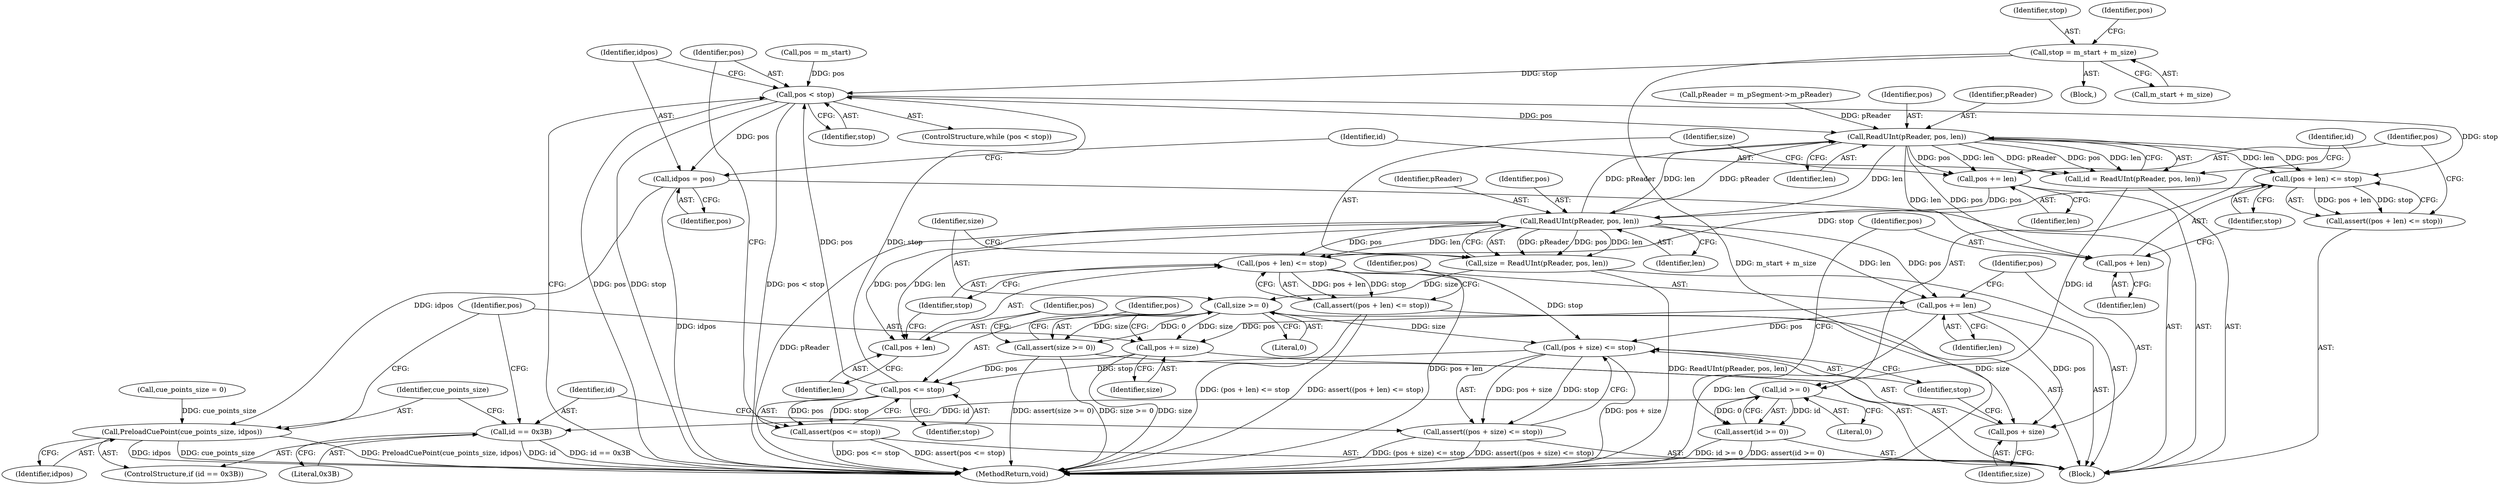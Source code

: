 digraph "1_Android_cc274e2abe8b2a6698a5c47d8aa4bb45f1f9538d_25@integer" {
"1000124" [label="(Call,stop = m_start + m_size)"];
"1000138" [label="(Call,pos < stop)"];
"1000143" [label="(Call,idpos = pos)"];
"1000197" [label="(Call,PreloadCuePoint(cue_points_size, idpos))"];
"1000150" [label="(Call,ReadUInt(pReader, pos, len))"];
"1000148" [label="(Call,id = ReadUInt(pReader, pos, len))"];
"1000155" [label="(Call,id >= 0)"];
"1000154" [label="(Call,assert(id >= 0))"];
"1000194" [label="(Call,id == 0x3B)"];
"1000159" [label="(Call,(pos + len) <= stop)"];
"1000158" [label="(Call,assert((pos + len) <= stop))"];
"1000179" [label="(Call,(pos + len) <= stop)"];
"1000178" [label="(Call,assert((pos + len) <= stop))"];
"1000188" [label="(Call,(pos + size) <= stop)"];
"1000187" [label="(Call,assert((pos + size) <= stop))"];
"1000204" [label="(Call,pos <= stop)"];
"1000203" [label="(Call,assert(pos <= stop))"];
"1000160" [label="(Call,pos + len)"];
"1000164" [label="(Call,pos += len)"];
"1000170" [label="(Call,ReadUInt(pReader, pos, len))"];
"1000168" [label="(Call,size = ReadUInt(pReader, pos, len))"];
"1000175" [label="(Call,size >= 0)"];
"1000174" [label="(Call,assert(size >= 0))"];
"1000189" [label="(Call,pos + size)"];
"1000200" [label="(Call,pos += size)"];
"1000180" [label="(Call,pos + len)"];
"1000184" [label="(Call,pos += len)"];
"1000205" [label="(Identifier,pos)"];
"1000154" [label="(Call,assert(id >= 0))"];
"1000168" [label="(Call,size = ReadUInt(pReader, pos, len))"];
"1000201" [label="(Identifier,pos)"];
"1000189" [label="(Call,pos + size)"];
"1000148" [label="(Call,id = ReadUInt(pReader, pos, len))"];
"1000195" [label="(Identifier,id)"];
"1000138" [label="(Call,pos < stop)"];
"1000190" [label="(Identifier,pos)"];
"1000185" [label="(Identifier,pos)"];
"1000193" [label="(ControlStructure,if (id == 0x3B))"];
"1000175" [label="(Call,size >= 0)"];
"1000176" [label="(Identifier,size)"];
"1000182" [label="(Identifier,len)"];
"1000149" [label="(Identifier,id)"];
"1000163" [label="(Identifier,stop)"];
"1000203" [label="(Call,assert(pos <= stop))"];
"1000196" [label="(Literal,0x3B)"];
"1000155" [label="(Call,id >= 0)"];
"1000169" [label="(Identifier,size)"];
"1000179" [label="(Call,(pos + len) <= stop)"];
"1000139" [label="(Identifier,pos)"];
"1000174" [label="(Call,assert(size >= 0))"];
"1000170" [label="(Call,ReadUInt(pReader, pos, len))"];
"1000206" [label="(Identifier,stop)"];
"1000166" [label="(Identifier,len)"];
"1000152" [label="(Identifier,pos)"];
"1000159" [label="(Call,(pos + len) <= stop)"];
"1000171" [label="(Identifier,pReader)"];
"1000192" [label="(Identifier,stop)"];
"1000140" [label="(Identifier,stop)"];
"1000202" [label="(Identifier,size)"];
"1000162" [label="(Identifier,len)"];
"1000145" [label="(Identifier,pos)"];
"1000187" [label="(Call,assert((pos + size) <= stop))"];
"1000178" [label="(Call,assert((pos + len) <= stop))"];
"1000200" [label="(Call,pos += size)"];
"1000180" [label="(Call,pos + len)"];
"1000181" [label="(Identifier,pos)"];
"1000161" [label="(Identifier,pos)"];
"1000151" [label="(Identifier,pReader)"];
"1000125" [label="(Identifier,stop)"];
"1000186" [label="(Identifier,len)"];
"1000177" [label="(Literal,0)"];
"1000131" [label="(Identifier,pos)"];
"1000144" [label="(Identifier,idpos)"];
"1000204" [label="(Call,pos <= stop)"];
"1000143" [label="(Call,idpos = pos)"];
"1000150" [label="(Call,ReadUInt(pReader, pos, len))"];
"1000153" [label="(Identifier,len)"];
"1000160" [label="(Call,pos + len)"];
"1000137" [label="(ControlStructure,while (pos < stop))"];
"1000164" [label="(Call,pos += len)"];
"1000173" [label="(Identifier,len)"];
"1000118" [label="(Call,pReader = m_pSegment->m_pReader)"];
"1000207" [label="(MethodReturn,void)"];
"1000165" [label="(Identifier,pos)"];
"1000199" [label="(Identifier,idpos)"];
"1000141" [label="(Block,)"];
"1000198" [label="(Identifier,cue_points_size)"];
"1000156" [label="(Identifier,id)"];
"1000106" [label="(Block,)"];
"1000194" [label="(Call,id == 0x3B)"];
"1000158" [label="(Call,assert((pos + len) <= stop))"];
"1000184" [label="(Call,pos += len)"];
"1000191" [label="(Identifier,size)"];
"1000130" [label="(Call,pos = m_start)"];
"1000124" [label="(Call,stop = m_start + m_size)"];
"1000126" [label="(Call,m_start + m_size)"];
"1000183" [label="(Identifier,stop)"];
"1000134" [label="(Call,cue_points_size = 0)"];
"1000157" [label="(Literal,0)"];
"1000188" [label="(Call,(pos + size) <= stop)"];
"1000197" [label="(Call,PreloadCuePoint(cue_points_size, idpos))"];
"1000172" [label="(Identifier,pos)"];
"1000124" -> "1000106"  [label="AST: "];
"1000124" -> "1000126"  [label="CFG: "];
"1000125" -> "1000124"  [label="AST: "];
"1000126" -> "1000124"  [label="AST: "];
"1000131" -> "1000124"  [label="CFG: "];
"1000124" -> "1000207"  [label="DDG: m_start + m_size"];
"1000124" -> "1000138"  [label="DDG: stop"];
"1000138" -> "1000137"  [label="AST: "];
"1000138" -> "1000140"  [label="CFG: "];
"1000139" -> "1000138"  [label="AST: "];
"1000140" -> "1000138"  [label="AST: "];
"1000144" -> "1000138"  [label="CFG: "];
"1000207" -> "1000138"  [label="CFG: "];
"1000138" -> "1000207"  [label="DDG: pos"];
"1000138" -> "1000207"  [label="DDG: stop"];
"1000138" -> "1000207"  [label="DDG: pos < stop"];
"1000204" -> "1000138"  [label="DDG: pos"];
"1000204" -> "1000138"  [label="DDG: stop"];
"1000130" -> "1000138"  [label="DDG: pos"];
"1000138" -> "1000143"  [label="DDG: pos"];
"1000138" -> "1000150"  [label="DDG: pos"];
"1000138" -> "1000159"  [label="DDG: stop"];
"1000143" -> "1000141"  [label="AST: "];
"1000143" -> "1000145"  [label="CFG: "];
"1000144" -> "1000143"  [label="AST: "];
"1000145" -> "1000143"  [label="AST: "];
"1000149" -> "1000143"  [label="CFG: "];
"1000143" -> "1000207"  [label="DDG: idpos"];
"1000143" -> "1000197"  [label="DDG: idpos"];
"1000197" -> "1000193"  [label="AST: "];
"1000197" -> "1000199"  [label="CFG: "];
"1000198" -> "1000197"  [label="AST: "];
"1000199" -> "1000197"  [label="AST: "];
"1000201" -> "1000197"  [label="CFG: "];
"1000197" -> "1000207"  [label="DDG: PreloadCuePoint(cue_points_size, idpos)"];
"1000197" -> "1000207"  [label="DDG: idpos"];
"1000197" -> "1000207"  [label="DDG: cue_points_size"];
"1000134" -> "1000197"  [label="DDG: cue_points_size"];
"1000150" -> "1000148"  [label="AST: "];
"1000150" -> "1000153"  [label="CFG: "];
"1000151" -> "1000150"  [label="AST: "];
"1000152" -> "1000150"  [label="AST: "];
"1000153" -> "1000150"  [label="AST: "];
"1000148" -> "1000150"  [label="CFG: "];
"1000150" -> "1000148"  [label="DDG: pReader"];
"1000150" -> "1000148"  [label="DDG: pos"];
"1000150" -> "1000148"  [label="DDG: len"];
"1000170" -> "1000150"  [label="DDG: pReader"];
"1000170" -> "1000150"  [label="DDG: len"];
"1000118" -> "1000150"  [label="DDG: pReader"];
"1000150" -> "1000159"  [label="DDG: pos"];
"1000150" -> "1000159"  [label="DDG: len"];
"1000150" -> "1000160"  [label="DDG: pos"];
"1000150" -> "1000160"  [label="DDG: len"];
"1000150" -> "1000164"  [label="DDG: len"];
"1000150" -> "1000164"  [label="DDG: pos"];
"1000150" -> "1000170"  [label="DDG: pReader"];
"1000150" -> "1000170"  [label="DDG: len"];
"1000148" -> "1000141"  [label="AST: "];
"1000149" -> "1000148"  [label="AST: "];
"1000156" -> "1000148"  [label="CFG: "];
"1000148" -> "1000155"  [label="DDG: id"];
"1000155" -> "1000154"  [label="AST: "];
"1000155" -> "1000157"  [label="CFG: "];
"1000156" -> "1000155"  [label="AST: "];
"1000157" -> "1000155"  [label="AST: "];
"1000154" -> "1000155"  [label="CFG: "];
"1000155" -> "1000154"  [label="DDG: id"];
"1000155" -> "1000154"  [label="DDG: 0"];
"1000155" -> "1000194"  [label="DDG: id"];
"1000154" -> "1000141"  [label="AST: "];
"1000161" -> "1000154"  [label="CFG: "];
"1000154" -> "1000207"  [label="DDG: assert(id >= 0)"];
"1000154" -> "1000207"  [label="DDG: id >= 0"];
"1000194" -> "1000193"  [label="AST: "];
"1000194" -> "1000196"  [label="CFG: "];
"1000195" -> "1000194"  [label="AST: "];
"1000196" -> "1000194"  [label="AST: "];
"1000198" -> "1000194"  [label="CFG: "];
"1000201" -> "1000194"  [label="CFG: "];
"1000194" -> "1000207"  [label="DDG: id == 0x3B"];
"1000194" -> "1000207"  [label="DDG: id"];
"1000159" -> "1000158"  [label="AST: "];
"1000159" -> "1000163"  [label="CFG: "];
"1000160" -> "1000159"  [label="AST: "];
"1000163" -> "1000159"  [label="AST: "];
"1000158" -> "1000159"  [label="CFG: "];
"1000159" -> "1000158"  [label="DDG: pos + len"];
"1000159" -> "1000158"  [label="DDG: stop"];
"1000159" -> "1000179"  [label="DDG: stop"];
"1000158" -> "1000141"  [label="AST: "];
"1000165" -> "1000158"  [label="CFG: "];
"1000179" -> "1000178"  [label="AST: "];
"1000179" -> "1000183"  [label="CFG: "];
"1000180" -> "1000179"  [label="AST: "];
"1000183" -> "1000179"  [label="AST: "];
"1000178" -> "1000179"  [label="CFG: "];
"1000179" -> "1000207"  [label="DDG: pos + len"];
"1000179" -> "1000178"  [label="DDG: pos + len"];
"1000179" -> "1000178"  [label="DDG: stop"];
"1000170" -> "1000179"  [label="DDG: pos"];
"1000170" -> "1000179"  [label="DDG: len"];
"1000179" -> "1000188"  [label="DDG: stop"];
"1000178" -> "1000141"  [label="AST: "];
"1000185" -> "1000178"  [label="CFG: "];
"1000178" -> "1000207"  [label="DDG: (pos + len) <= stop"];
"1000178" -> "1000207"  [label="DDG: assert((pos + len) <= stop)"];
"1000188" -> "1000187"  [label="AST: "];
"1000188" -> "1000192"  [label="CFG: "];
"1000189" -> "1000188"  [label="AST: "];
"1000192" -> "1000188"  [label="AST: "];
"1000187" -> "1000188"  [label="CFG: "];
"1000188" -> "1000207"  [label="DDG: pos + size"];
"1000188" -> "1000187"  [label="DDG: pos + size"];
"1000188" -> "1000187"  [label="DDG: stop"];
"1000184" -> "1000188"  [label="DDG: pos"];
"1000175" -> "1000188"  [label="DDG: size"];
"1000188" -> "1000204"  [label="DDG: stop"];
"1000187" -> "1000141"  [label="AST: "];
"1000195" -> "1000187"  [label="CFG: "];
"1000187" -> "1000207"  [label="DDG: assert((pos + size) <= stop)"];
"1000187" -> "1000207"  [label="DDG: (pos + size) <= stop"];
"1000204" -> "1000203"  [label="AST: "];
"1000204" -> "1000206"  [label="CFG: "];
"1000205" -> "1000204"  [label="AST: "];
"1000206" -> "1000204"  [label="AST: "];
"1000203" -> "1000204"  [label="CFG: "];
"1000204" -> "1000203"  [label="DDG: pos"];
"1000204" -> "1000203"  [label="DDG: stop"];
"1000200" -> "1000204"  [label="DDG: pos"];
"1000203" -> "1000141"  [label="AST: "];
"1000139" -> "1000203"  [label="CFG: "];
"1000203" -> "1000207"  [label="DDG: assert(pos <= stop)"];
"1000203" -> "1000207"  [label="DDG: pos <= stop"];
"1000160" -> "1000162"  [label="CFG: "];
"1000161" -> "1000160"  [label="AST: "];
"1000162" -> "1000160"  [label="AST: "];
"1000163" -> "1000160"  [label="CFG: "];
"1000164" -> "1000141"  [label="AST: "];
"1000164" -> "1000166"  [label="CFG: "];
"1000165" -> "1000164"  [label="AST: "];
"1000166" -> "1000164"  [label="AST: "];
"1000169" -> "1000164"  [label="CFG: "];
"1000164" -> "1000170"  [label="DDG: pos"];
"1000170" -> "1000168"  [label="AST: "];
"1000170" -> "1000173"  [label="CFG: "];
"1000171" -> "1000170"  [label="AST: "];
"1000172" -> "1000170"  [label="AST: "];
"1000173" -> "1000170"  [label="AST: "];
"1000168" -> "1000170"  [label="CFG: "];
"1000170" -> "1000207"  [label="DDG: pReader"];
"1000170" -> "1000168"  [label="DDG: pReader"];
"1000170" -> "1000168"  [label="DDG: pos"];
"1000170" -> "1000168"  [label="DDG: len"];
"1000170" -> "1000180"  [label="DDG: pos"];
"1000170" -> "1000180"  [label="DDG: len"];
"1000170" -> "1000184"  [label="DDG: len"];
"1000170" -> "1000184"  [label="DDG: pos"];
"1000168" -> "1000141"  [label="AST: "];
"1000169" -> "1000168"  [label="AST: "];
"1000176" -> "1000168"  [label="CFG: "];
"1000168" -> "1000207"  [label="DDG: ReadUInt(pReader, pos, len)"];
"1000168" -> "1000175"  [label="DDG: size"];
"1000175" -> "1000174"  [label="AST: "];
"1000175" -> "1000177"  [label="CFG: "];
"1000176" -> "1000175"  [label="AST: "];
"1000177" -> "1000175"  [label="AST: "];
"1000174" -> "1000175"  [label="CFG: "];
"1000175" -> "1000174"  [label="DDG: size"];
"1000175" -> "1000174"  [label="DDG: 0"];
"1000175" -> "1000189"  [label="DDG: size"];
"1000175" -> "1000200"  [label="DDG: size"];
"1000174" -> "1000141"  [label="AST: "];
"1000181" -> "1000174"  [label="CFG: "];
"1000174" -> "1000207"  [label="DDG: assert(size >= 0)"];
"1000174" -> "1000207"  [label="DDG: size >= 0"];
"1000189" -> "1000191"  [label="CFG: "];
"1000190" -> "1000189"  [label="AST: "];
"1000191" -> "1000189"  [label="AST: "];
"1000192" -> "1000189"  [label="CFG: "];
"1000184" -> "1000189"  [label="DDG: pos"];
"1000200" -> "1000141"  [label="AST: "];
"1000200" -> "1000202"  [label="CFG: "];
"1000201" -> "1000200"  [label="AST: "];
"1000202" -> "1000200"  [label="AST: "];
"1000205" -> "1000200"  [label="CFG: "];
"1000200" -> "1000207"  [label="DDG: size"];
"1000184" -> "1000200"  [label="DDG: pos"];
"1000180" -> "1000182"  [label="CFG: "];
"1000181" -> "1000180"  [label="AST: "];
"1000182" -> "1000180"  [label="AST: "];
"1000183" -> "1000180"  [label="CFG: "];
"1000184" -> "1000141"  [label="AST: "];
"1000184" -> "1000186"  [label="CFG: "];
"1000185" -> "1000184"  [label="AST: "];
"1000186" -> "1000184"  [label="AST: "];
"1000190" -> "1000184"  [label="CFG: "];
"1000184" -> "1000207"  [label="DDG: len"];
}
